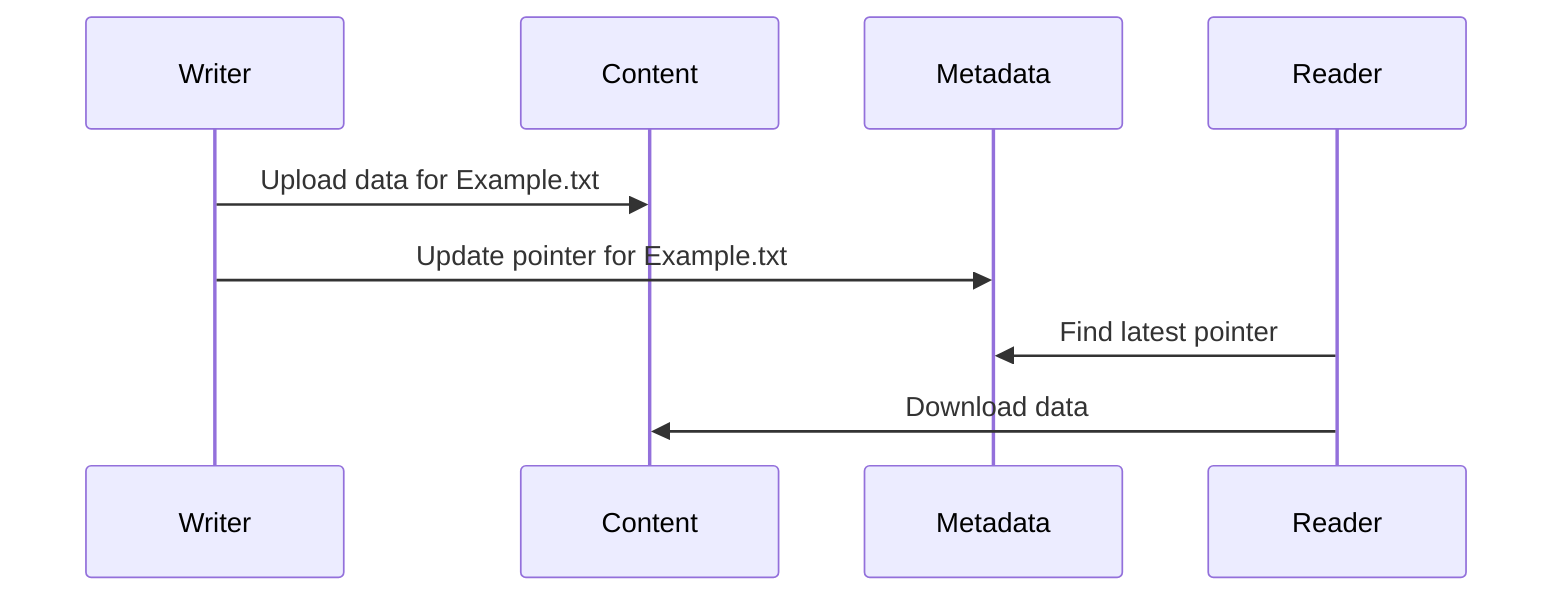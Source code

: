 sequenceDiagram
  Writer ->> Content: Upload data for Example.txt
  Writer ->> Metadata: Update pointer for Example.txt
  Reader ->> Metadata: Find latest pointer
  Reader ->> Content: Download data